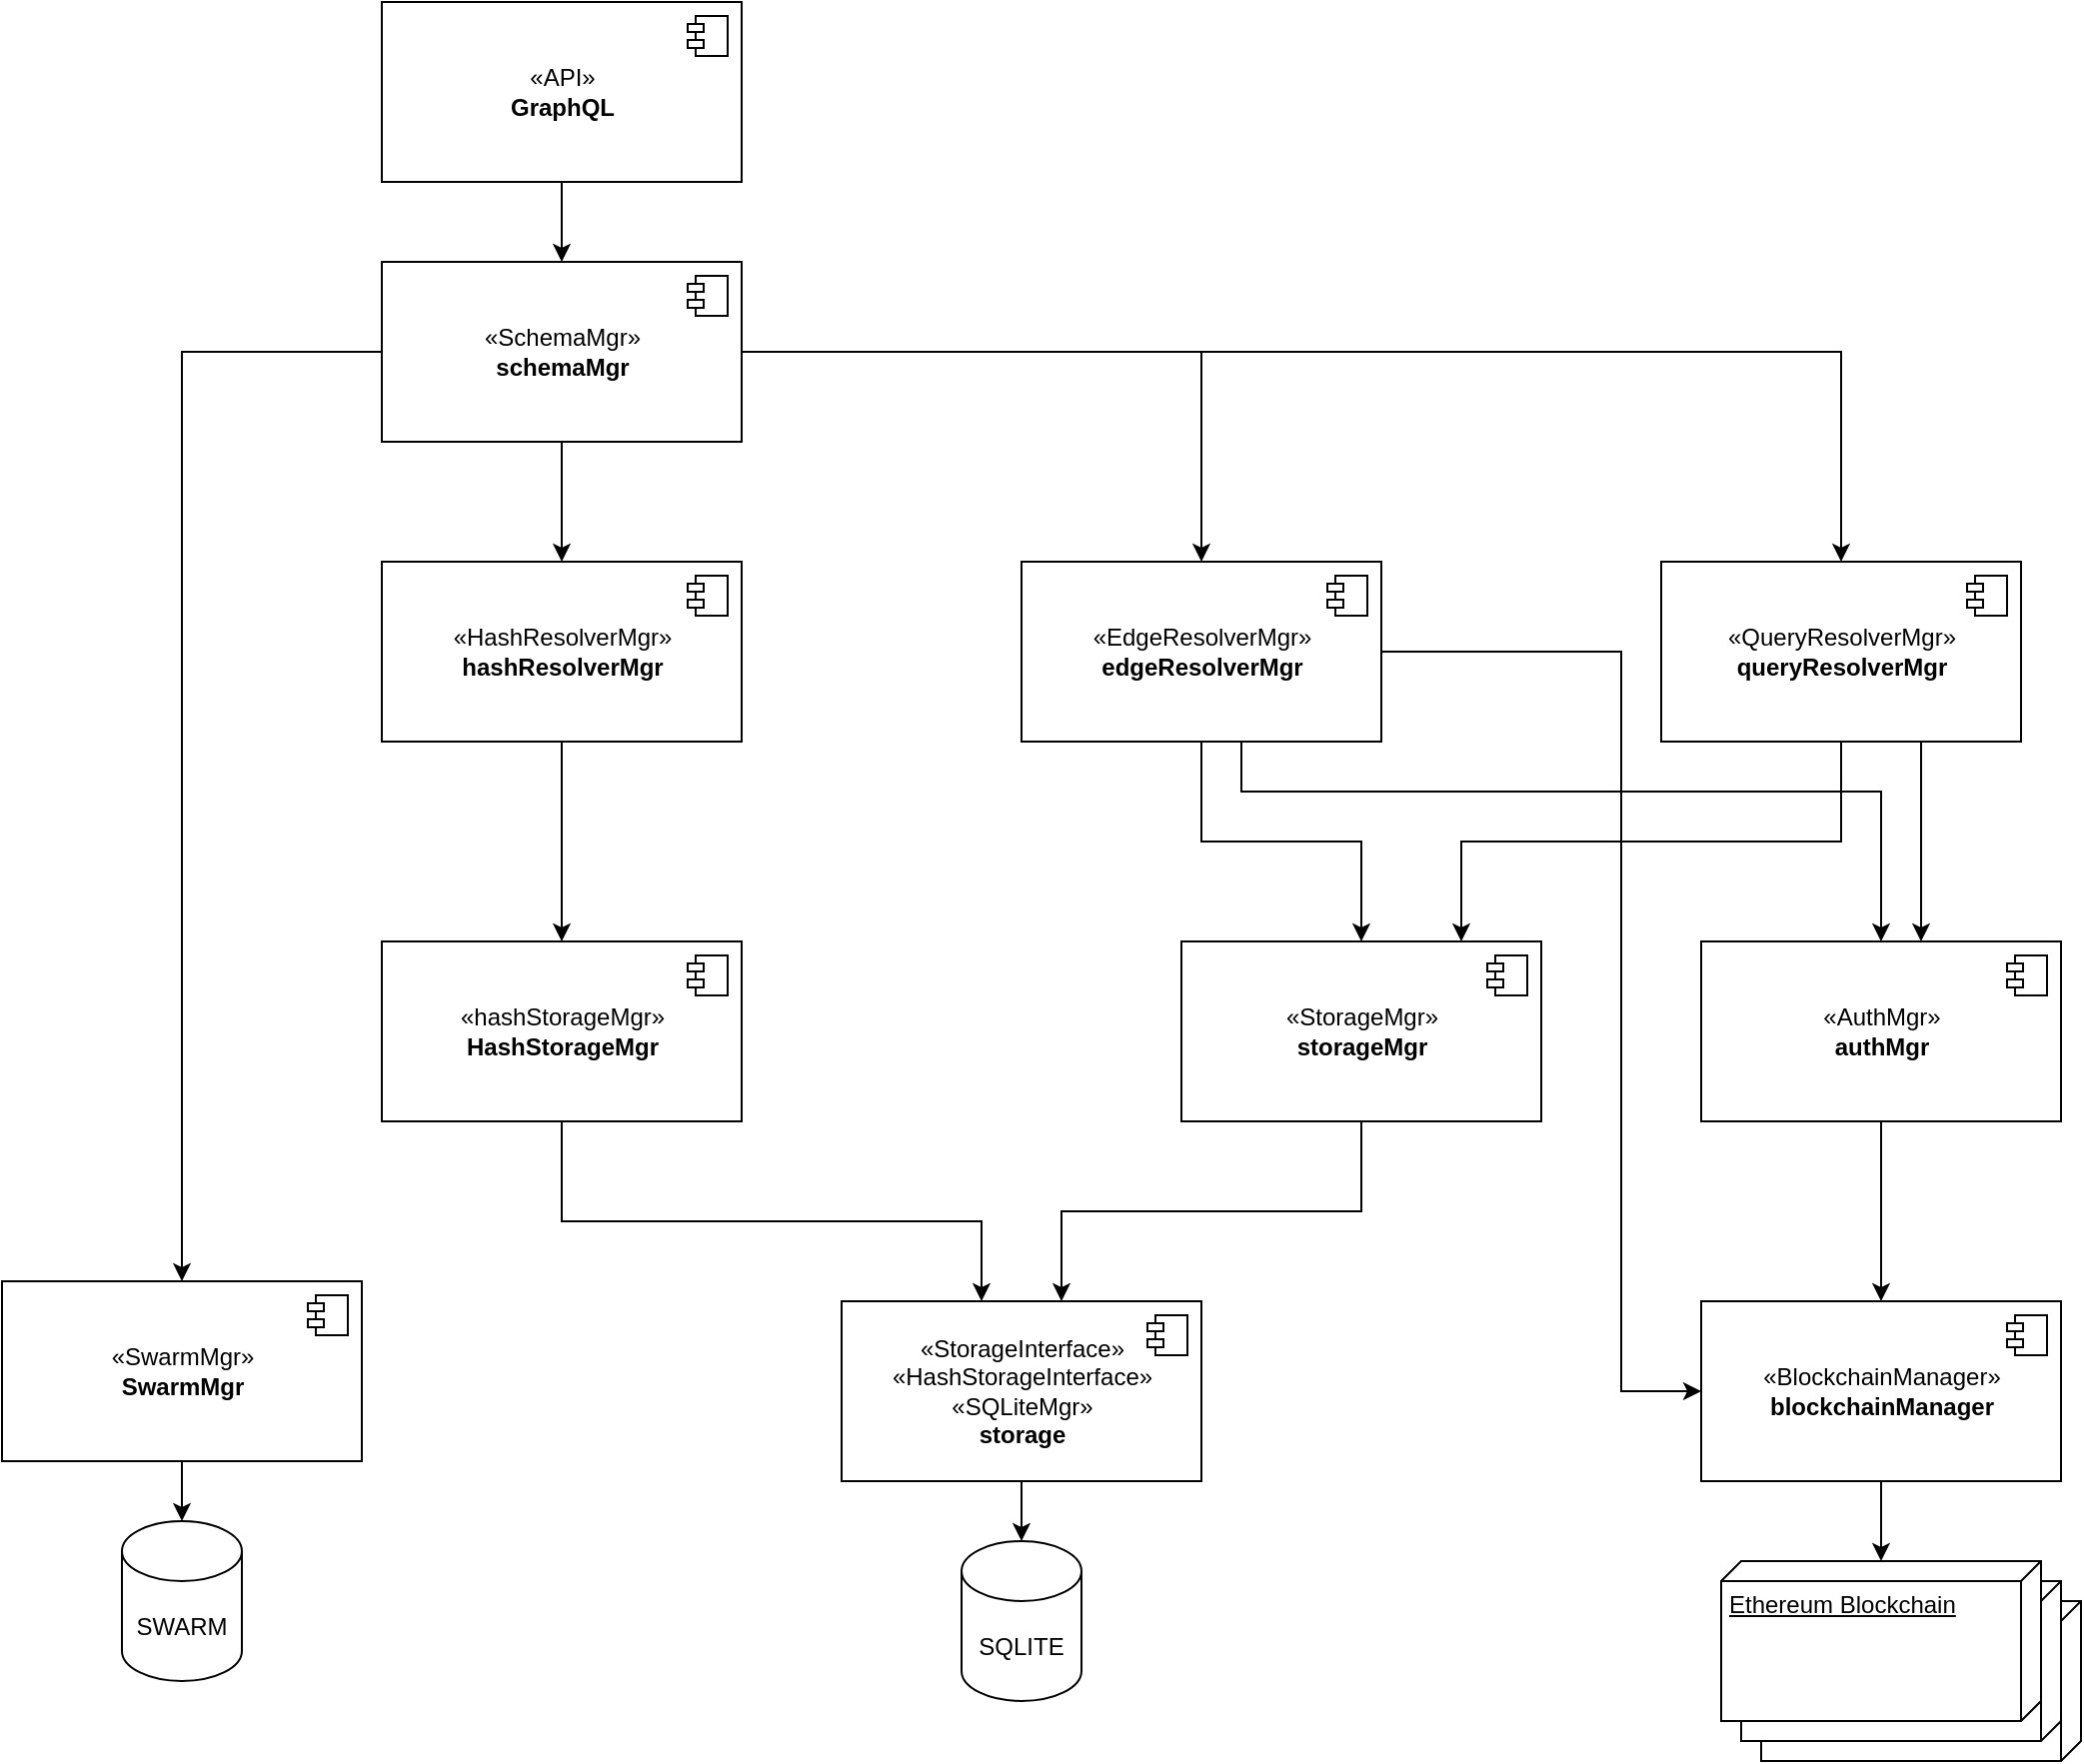 <mxfile version="14.2.4" type="google"><diagram id="HUPrMPbTiBbWhDgoNuTk" name="Page-1"><mxGraphModel dx="2512" dy="741" grid="1" gridSize="10" guides="1" tooltips="1" connect="1" arrows="1" fold="1" page="1" pageScale="1" pageWidth="850" pageHeight="1100" math="0" shadow="0"><root><mxCell id="0"/><mxCell id="1" parent="0"/><mxCell id="8prRj1FdELp6jZ1ff2zB-24" value="LacChain Blockchain" style="verticalAlign=top;align=left;spacingTop=8;spacingLeft=2;spacingRight=12;shape=cube;size=10;direction=south;fontStyle=4;html=1;" parent="1" vertex="1"><mxGeometry x="730" y="1000" width="160" height="80" as="geometry"/></mxCell><mxCell id="8prRj1FdELp6jZ1ff2zB-23" value="RSK Blockchain" style="verticalAlign=top;align=left;spacingTop=8;spacingLeft=2;spacingRight=12;shape=cube;size=10;direction=south;fontStyle=4;html=1;" parent="1" vertex="1"><mxGeometry x="720" y="990" width="160" height="80" as="geometry"/></mxCell><mxCell id="1NjF3oRDhH6X_MW1uW3X-1" value="SWARM" style="shape=cylinder3;whiteSpace=wrap;html=1;boundedLbl=1;backgroundOutline=1;size=15;" parent="1" vertex="1"><mxGeometry x="-90" y="960" width="60" height="80" as="geometry"/></mxCell><mxCell id="1NjF3oRDhH6X_MW1uW3X-2" value="SQLITE" style="shape=cylinder3;whiteSpace=wrap;html=1;boundedLbl=1;backgroundOutline=1;size=15;" parent="1" vertex="1"><mxGeometry x="330" y="970" width="60" height="80" as="geometry"/></mxCell><mxCell id="8prRj1FdELp6jZ1ff2zB-7" style="edgeStyle=orthogonalEdgeStyle;rounded=0;orthogonalLoop=1;jettySize=auto;html=1;" parent="1" source="1NjF3oRDhH6X_MW1uW3X-3" target="EGda15PuJrDwj4JhrN96-9" edge="1"><mxGeometry relative="1" as="geometry"/></mxCell><mxCell id="1NjF3oRDhH6X_MW1uW3X-3" value="«API»&lt;br&gt;&lt;b&gt;GraphQL&lt;/b&gt;" style="html=1;dropTarget=0;" parent="1" vertex="1"><mxGeometry x="40" y="200" width="180" height="90" as="geometry"/></mxCell><mxCell id="1NjF3oRDhH6X_MW1uW3X-4" value="" style="shape=module;jettyWidth=8;jettyHeight=4;" parent="1NjF3oRDhH6X_MW1uW3X-3" vertex="1"><mxGeometry x="1" width="20" height="20" relative="1" as="geometry"><mxPoint x="-27" y="7" as="offset"/></mxGeometry></mxCell><mxCell id="8prRj1FdELp6jZ1ff2zB-16" style="edgeStyle=orthogonalEdgeStyle;rounded=0;orthogonalLoop=1;jettySize=auto;html=1;" parent="1" source="sW9GZEjAJKXwtoTd_dYH-1" target="8prRj1FdELp6jZ1ff2zB-14" edge="1"><mxGeometry relative="1" as="geometry"/></mxCell><mxCell id="sW9GZEjAJKXwtoTd_dYH-1" value="«AuthMgr»&lt;br&gt;&lt;b&gt;authMgr&lt;/b&gt;" style="html=1;dropTarget=0;" parent="1" vertex="1"><mxGeometry x="700" y="670" width="180" height="90" as="geometry"/></mxCell><mxCell id="sW9GZEjAJKXwtoTd_dYH-2" value="" style="shape=module;jettyWidth=8;jettyHeight=4;" parent="sW9GZEjAJKXwtoTd_dYH-1" vertex="1"><mxGeometry x="1" width="20" height="20" relative="1" as="geometry"><mxPoint x="-27" y="7" as="offset"/></mxGeometry></mxCell><mxCell id="sW9GZEjAJKXwtoTd_dYH-8" style="edgeStyle=orthogonalEdgeStyle;rounded=0;orthogonalLoop=1;jettySize=auto;html=1;" parent="1" source="sW9GZEjAJKXwtoTd_dYH-3" target="1NjF3oRDhH6X_MW1uW3X-2" edge="1"><mxGeometry relative="1" as="geometry"/></mxCell><mxCell id="sW9GZEjAJKXwtoTd_dYH-3" value="&lt;div&gt;«StorageInterface»&lt;div&gt;«HashStorageInterface»&lt;/div&gt;&lt;/div&gt;&lt;div&gt;«SQLiteMgr»&lt;/div&gt;&lt;b&gt;storage&lt;/b&gt;" style="html=1;dropTarget=0;" parent="1" vertex="1"><mxGeometry x="270" y="850" width="180" height="90" as="geometry"/></mxCell><mxCell id="sW9GZEjAJKXwtoTd_dYH-4" value="" style="shape=module;jettyWidth=8;jettyHeight=4;" parent="sW9GZEjAJKXwtoTd_dYH-3" vertex="1"><mxGeometry x="1" width="20" height="20" relative="1" as="geometry"><mxPoint x="-27" y="7" as="offset"/></mxGeometry></mxCell><mxCell id="8prRj1FdELp6jZ1ff2zB-3" style="edgeStyle=orthogonalEdgeStyle;rounded=0;orthogonalLoop=1;jettySize=auto;html=1;" parent="1" source="8prRj1FdELp6jZ1ff2zB-1" target="1NjF3oRDhH6X_MW1uW3X-1" edge="1"><mxGeometry relative="1" as="geometry"/></mxCell><mxCell id="8prRj1FdELp6jZ1ff2zB-1" value="«SwarmMgr»&lt;br&gt;&lt;b&gt;SwarmMgr&lt;/b&gt;" style="html=1;dropTarget=0;" parent="1" vertex="1"><mxGeometry x="-150" y="840" width="180" height="90" as="geometry"/></mxCell><mxCell id="8prRj1FdELp6jZ1ff2zB-2" value="" style="shape=module;jettyWidth=8;jettyHeight=4;" parent="8prRj1FdELp6jZ1ff2zB-1" vertex="1"><mxGeometry x="1" width="20" height="20" relative="1" as="geometry"><mxPoint x="-27" y="7" as="offset"/></mxGeometry></mxCell><mxCell id="EGda15PuJrDwj4JhrN96-26" style="edgeStyle=orthogonalEdgeStyle;rounded=0;orthogonalLoop=1;jettySize=auto;html=1;" parent="1" source="8prRj1FdELp6jZ1ff2zB-5" target="EGda15PuJrDwj4JhrN96-18" edge="1"><mxGeometry relative="1" as="geometry"/></mxCell><mxCell id="8prRj1FdELp6jZ1ff2zB-5" value="«HashResolverMgr»&lt;br&gt;&lt;b&gt;hashResolverMgr&lt;/b&gt;" style="html=1;dropTarget=0;" parent="1" vertex="1"><mxGeometry x="40" y="480" width="180" height="90" as="geometry"/></mxCell><mxCell id="8prRj1FdELp6jZ1ff2zB-6" value="" style="shape=module;jettyWidth=8;jettyHeight=4;" parent="8prRj1FdELp6jZ1ff2zB-5" vertex="1"><mxGeometry x="1" width="20" height="20" relative="1" as="geometry"><mxPoint x="-27" y="7" as="offset"/></mxGeometry></mxCell><mxCell id="8prRj1FdELp6jZ1ff2zB-20" style="edgeStyle=orthogonalEdgeStyle;rounded=0;orthogonalLoop=1;jettySize=auto;html=1;" parent="1" source="8prRj1FdELp6jZ1ff2zB-14" target="8prRj1FdELp6jZ1ff2zB-17" edge="1"><mxGeometry relative="1" as="geometry"/></mxCell><mxCell id="8prRj1FdELp6jZ1ff2zB-14" value="«BlockchainManager»&lt;br&gt;&lt;b&gt;blockchainManager&lt;/b&gt;" style="html=1;dropTarget=0;" parent="1" vertex="1"><mxGeometry x="700" y="850" width="180" height="90" as="geometry"/></mxCell><mxCell id="8prRj1FdELp6jZ1ff2zB-15" value="" style="shape=module;jettyWidth=8;jettyHeight=4;" parent="8prRj1FdELp6jZ1ff2zB-14" vertex="1"><mxGeometry x="1" width="20" height="20" relative="1" as="geometry"><mxPoint x="-27" y="7" as="offset"/></mxGeometry></mxCell><mxCell id="8prRj1FdELp6jZ1ff2zB-17" value="Ethereum Blockchain" style="verticalAlign=top;align=left;spacingTop=8;spacingLeft=2;spacingRight=12;shape=cube;size=10;direction=south;fontStyle=4;html=1;" parent="1" vertex="1"><mxGeometry x="710" y="980" width="160" height="80" as="geometry"/></mxCell><mxCell id="EGda15PuJrDwj4JhrN96-21" style="edgeStyle=orthogonalEdgeStyle;rounded=0;orthogonalLoop=1;jettySize=auto;html=1;" parent="1" source="8prRj1FdELp6jZ1ff2zB-25" target="EGda15PuJrDwj4JhrN96-15" edge="1"><mxGeometry relative="1" as="geometry"/></mxCell><mxCell id="EGda15PuJrDwj4JhrN96-25" style="edgeStyle=orthogonalEdgeStyle;rounded=0;orthogonalLoop=1;jettySize=auto;html=1;" parent="1" source="8prRj1FdELp6jZ1ff2zB-25" target="sW9GZEjAJKXwtoTd_dYH-1" edge="1"><mxGeometry relative="1" as="geometry"><Array as="points"><mxPoint x="470" y="595"/><mxPoint x="790" y="595"/></Array></mxGeometry></mxCell><mxCell id="EGda15PuJrDwj4JhrN96-30" style="edgeStyle=orthogonalEdgeStyle;rounded=0;orthogonalLoop=1;jettySize=auto;html=1;strokeColor=#000000;" parent="1" source="8prRj1FdELp6jZ1ff2zB-25" target="8prRj1FdELp6jZ1ff2zB-14" edge="1"><mxGeometry relative="1" as="geometry"><Array as="points"><mxPoint x="660" y="525"/><mxPoint x="660" y="895"/></Array></mxGeometry></mxCell><mxCell id="8prRj1FdELp6jZ1ff2zB-25" value="«EdgeResolverMgr»&lt;br&gt;&lt;b&gt;edgeResolverMgr&lt;/b&gt;" style="html=1;dropTarget=0;" parent="1" vertex="1"><mxGeometry x="360" y="480" width="180" height="90" as="geometry"/></mxCell><mxCell id="8prRj1FdELp6jZ1ff2zB-26" value="" style="shape=module;jettyWidth=8;jettyHeight=4;" parent="8prRj1FdELp6jZ1ff2zB-25" vertex="1"><mxGeometry x="1" width="20" height="20" relative="1" as="geometry"><mxPoint x="-27" y="7" as="offset"/></mxGeometry></mxCell><mxCell id="EGda15PuJrDwj4JhrN96-22" style="edgeStyle=orthogonalEdgeStyle;rounded=0;orthogonalLoop=1;jettySize=auto;html=1;" parent="1" source="EGda15PuJrDwj4JhrN96-1" target="EGda15PuJrDwj4JhrN96-15" edge="1"><mxGeometry relative="1" as="geometry"><Array as="points"><mxPoint x="770" y="620"/><mxPoint x="580" y="620"/></Array></mxGeometry></mxCell><mxCell id="EGda15PuJrDwj4JhrN96-31" style="edgeStyle=orthogonalEdgeStyle;rounded=0;orthogonalLoop=1;jettySize=auto;html=1;strokeColor=#000000;" parent="1" source="EGda15PuJrDwj4JhrN96-1" target="sW9GZEjAJKXwtoTd_dYH-1" edge="1"><mxGeometry relative="1" as="geometry"><Array as="points"><mxPoint x="810" y="590"/><mxPoint x="810" y="590"/></Array></mxGeometry></mxCell><mxCell id="EGda15PuJrDwj4JhrN96-1" value="«QueryResolverMgr»&lt;br&gt;&lt;b&gt;queryResolverMgr&lt;/b&gt;" style="html=1;dropTarget=0;" parent="1" vertex="1"><mxGeometry x="680" y="480" width="180" height="90" as="geometry"/></mxCell><mxCell id="EGda15PuJrDwj4JhrN96-2" value="" style="shape=module;jettyWidth=8;jettyHeight=4;" parent="EGda15PuJrDwj4JhrN96-1" vertex="1"><mxGeometry x="1" width="20" height="20" relative="1" as="geometry"><mxPoint x="-27" y="7" as="offset"/></mxGeometry></mxCell><mxCell id="EGda15PuJrDwj4JhrN96-11" style="edgeStyle=orthogonalEdgeStyle;rounded=0;orthogonalLoop=1;jettySize=auto;html=1;" parent="1" source="EGda15PuJrDwj4JhrN96-9" target="8prRj1FdELp6jZ1ff2zB-5" edge="1"><mxGeometry relative="1" as="geometry"/></mxCell><mxCell id="EGda15PuJrDwj4JhrN96-12" style="edgeStyle=orthogonalEdgeStyle;rounded=0;orthogonalLoop=1;jettySize=auto;html=1;" parent="1" source="EGda15PuJrDwj4JhrN96-9" target="8prRj1FdELp6jZ1ff2zB-25" edge="1"><mxGeometry relative="1" as="geometry"/></mxCell><mxCell id="EGda15PuJrDwj4JhrN96-13" style="edgeStyle=orthogonalEdgeStyle;rounded=0;orthogonalLoop=1;jettySize=auto;html=1;" parent="1" source="EGda15PuJrDwj4JhrN96-9" target="EGda15PuJrDwj4JhrN96-1" edge="1"><mxGeometry relative="1" as="geometry"/></mxCell><mxCell id="EGda15PuJrDwj4JhrN96-27" style="edgeStyle=orthogonalEdgeStyle;rounded=0;orthogonalLoop=1;jettySize=auto;html=1;" parent="1" source="EGda15PuJrDwj4JhrN96-9" target="8prRj1FdELp6jZ1ff2zB-1" edge="1"><mxGeometry relative="1" as="geometry"/></mxCell><mxCell id="EGda15PuJrDwj4JhrN96-9" value="«SchemaMgr»&lt;br&gt;&lt;b&gt;schemaMgr&lt;/b&gt;" style="html=1;dropTarget=0;" parent="1" vertex="1"><mxGeometry x="40" y="330" width="180" height="90" as="geometry"/></mxCell><mxCell id="EGda15PuJrDwj4JhrN96-10" value="" style="shape=module;jettyWidth=8;jettyHeight=4;" parent="EGda15PuJrDwj4JhrN96-9" vertex="1"><mxGeometry x="1" width="20" height="20" relative="1" as="geometry"><mxPoint x="-27" y="7" as="offset"/></mxGeometry></mxCell><mxCell id="EGda15PuJrDwj4JhrN96-23" style="edgeStyle=orthogonalEdgeStyle;rounded=0;orthogonalLoop=1;jettySize=auto;html=1;" parent="1" source="EGda15PuJrDwj4JhrN96-15" target="sW9GZEjAJKXwtoTd_dYH-3" edge="1"><mxGeometry relative="1" as="geometry"><Array as="points"><mxPoint x="530" y="805"/><mxPoint x="380" y="805"/></Array></mxGeometry></mxCell><mxCell id="EGda15PuJrDwj4JhrN96-15" value="«StorageMgr»&lt;br&gt;&lt;b&gt;storageMgr&lt;/b&gt;" style="html=1;dropTarget=0;" parent="1" vertex="1"><mxGeometry x="440" y="670" width="180" height="90" as="geometry"/></mxCell><mxCell id="EGda15PuJrDwj4JhrN96-16" value="" style="shape=module;jettyWidth=8;jettyHeight=4;" parent="EGda15PuJrDwj4JhrN96-15" vertex="1"><mxGeometry x="1" width="20" height="20" relative="1" as="geometry"><mxPoint x="-27" y="7" as="offset"/></mxGeometry></mxCell><mxCell id="EGda15PuJrDwj4JhrN96-28" style="edgeStyle=orthogonalEdgeStyle;rounded=0;orthogonalLoop=1;jettySize=auto;html=1;" parent="1" source="EGda15PuJrDwj4JhrN96-18" target="sW9GZEjAJKXwtoTd_dYH-3" edge="1"><mxGeometry relative="1" as="geometry"><Array as="points"><mxPoint x="130" y="810"/><mxPoint x="340" y="810"/></Array></mxGeometry></mxCell><mxCell id="EGda15PuJrDwj4JhrN96-18" value="«hashStorageMgr»&lt;br&gt;&lt;b&gt;HashStorageMgr&lt;/b&gt;" style="html=1;dropTarget=0;" parent="1" vertex="1"><mxGeometry x="40" y="670" width="180" height="90" as="geometry"/></mxCell><mxCell id="EGda15PuJrDwj4JhrN96-19" value="" style="shape=module;jettyWidth=8;jettyHeight=4;" parent="EGda15PuJrDwj4JhrN96-18" vertex="1"><mxGeometry x="1" width="20" height="20" relative="1" as="geometry"><mxPoint x="-27" y="7" as="offset"/></mxGeometry></mxCell></root></mxGraphModel></diagram></mxfile>